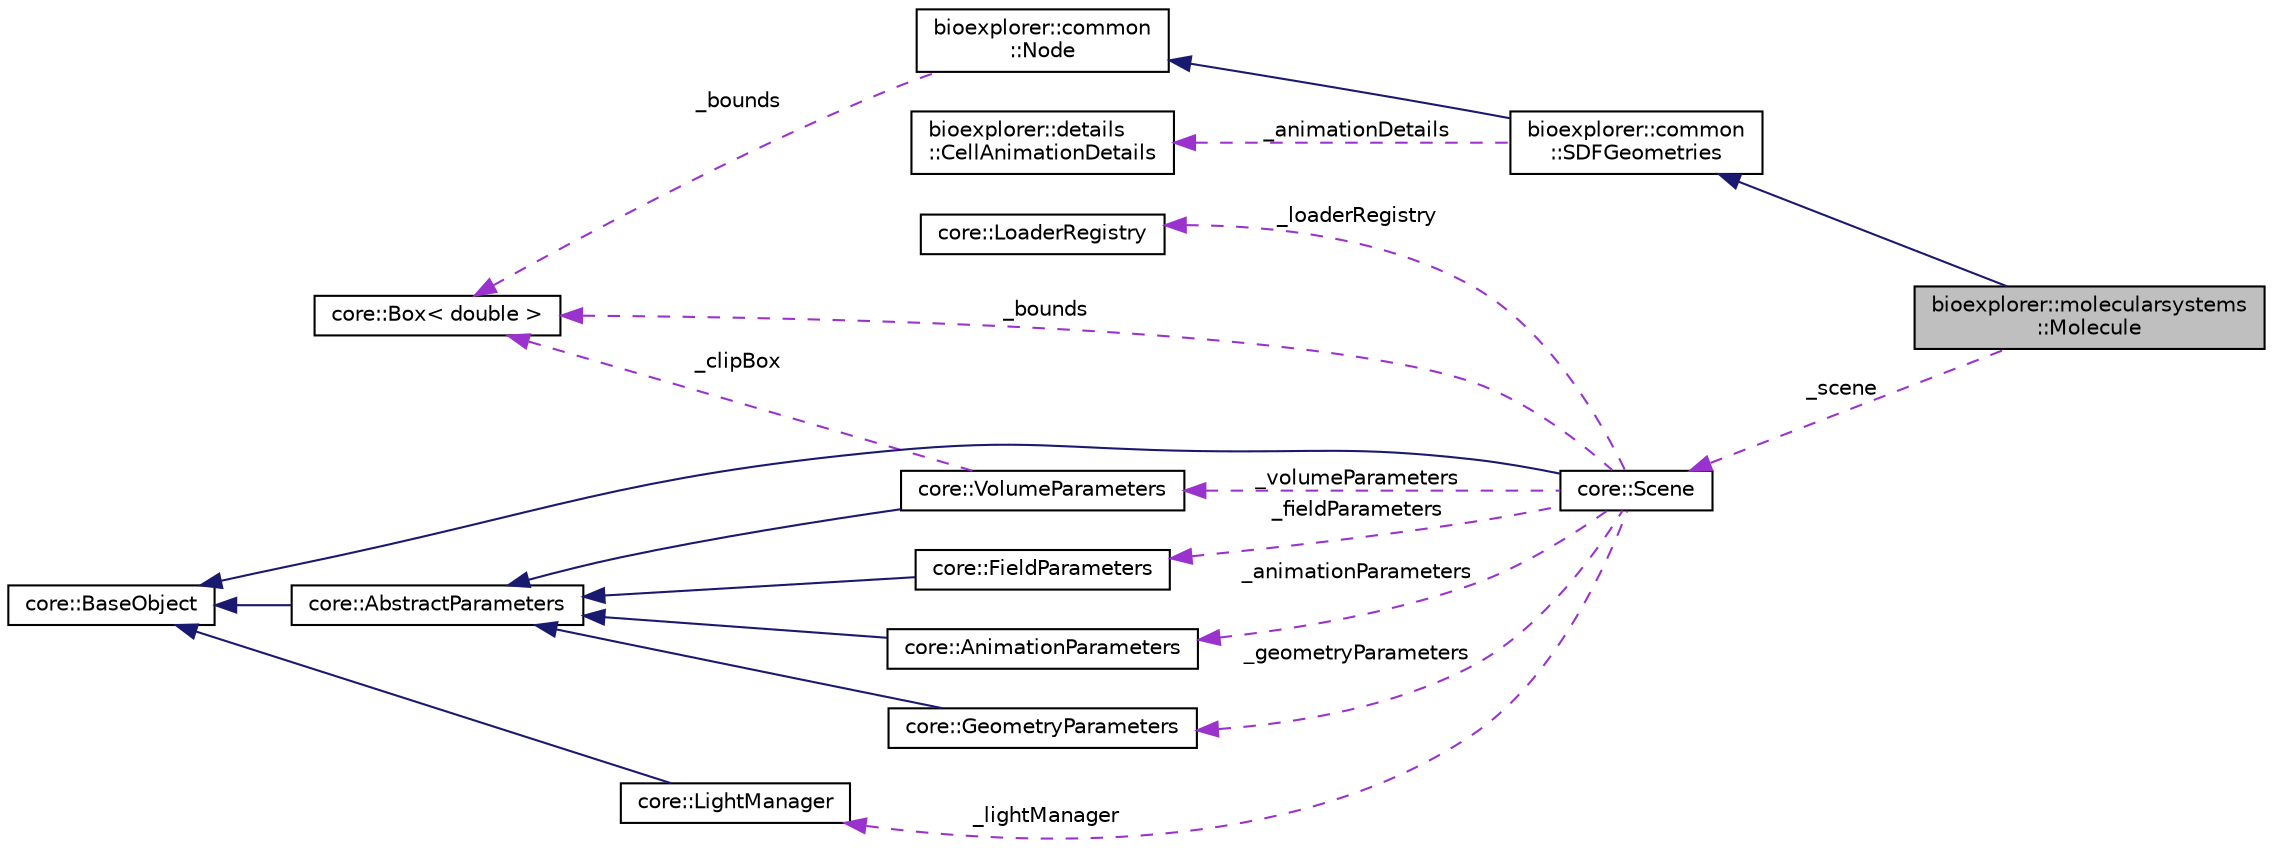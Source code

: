 digraph "bioexplorer::molecularsystems::Molecule"
{
 // LATEX_PDF_SIZE
  edge [fontname="Helvetica",fontsize="10",labelfontname="Helvetica",labelfontsize="10"];
  node [fontname="Helvetica",fontsize="10",shape=record];
  rankdir="LR";
  Node1 [label="bioexplorer::molecularsystems\l::Molecule",height=0.2,width=0.4,color="black", fillcolor="grey75", style="filled", fontcolor="black",tooltip="The Molecule class implements the 3D representation of a molecule. The object also contains metadata ..."];
  Node2 -> Node1 [dir="back",color="midnightblue",fontsize="10",style="solid",fontname="Helvetica"];
  Node2 [label="bioexplorer::common\l::SDFGeometries",height=0.2,width=0.4,color="black", fillcolor="white", style="filled",URL="$d1/d1c/classbioexplorer_1_1common_1_1SDFGeometries.html",tooltip="The SDFGeometries abstract class is used as a parent to any assembly that potentially requires the si..."];
  Node3 -> Node2 [dir="back",color="midnightblue",fontsize="10",style="solid",fontname="Helvetica"];
  Node3 [label="bioexplorer::common\l::Node",height=0.2,width=0.4,color="black", fillcolor="white", style="filled",URL="$d7/d93/classbioexplorer_1_1common_1_1Node.html",tooltip="The Node class."];
  Node4 -> Node3 [dir="back",color="darkorchid3",fontsize="10",style="dashed",label=" _bounds" ,fontname="Helvetica"];
  Node4 [label="core::Box\< double \>",height=0.2,width=0.4,color="black", fillcolor="white", style="filled",URL="$df/d44/classcore_1_1Box.html",tooltip=" "];
  Node5 -> Node2 [dir="back",color="darkorchid3",fontsize="10",style="dashed",label=" _animationDetails" ,fontname="Helvetica"];
  Node5 [label="bioexplorer::details\l::CellAnimationDetails",height=0.2,width=0.4,color="black", fillcolor="white", style="filled",URL="$d1/dd0/structbioexplorer_1_1details_1_1CellAnimationDetails.html",tooltip=" "];
  Node6 -> Node1 [dir="back",color="darkorchid3",fontsize="10",style="dashed",label=" _scene" ,fontname="Helvetica"];
  Node6 [label="core::Scene",height=0.2,width=0.4,color="black", fillcolor="white", style="filled",URL="$d5/d76/classcore_1_1Scene.html",tooltip="Scene object This object contains collections of geometries, materials and light sources that are use..."];
  Node7 -> Node6 [dir="back",color="midnightblue",fontsize="10",style="solid",fontname="Helvetica"];
  Node7 [label="core::BaseObject",height=0.2,width=0.4,color="black", fillcolor="white", style="filled",URL="$d1/dc6/classcore_1_1BaseObject.html",tooltip=" "];
  Node8 -> Node6 [dir="back",color="darkorchid3",fontsize="10",style="dashed",label=" _loaderRegistry" ,fontname="Helvetica"];
  Node8 [label="core::LoaderRegistry",height=0.2,width=0.4,color="black", fillcolor="white", style="filled",URL="$dc/d97/classcore_1_1LoaderRegistry.html",tooltip=" "];
  Node9 -> Node6 [dir="back",color="darkorchid3",fontsize="10",style="dashed",label=" _geometryParameters" ,fontname="Helvetica"];
  Node9 [label="core::GeometryParameters",height=0.2,width=0.4,color="black", fillcolor="white", style="filled",URL="$d8/d43/classcore_1_1GeometryParameters.html",tooltip=" "];
  Node10 -> Node9 [dir="back",color="midnightblue",fontsize="10",style="solid",fontname="Helvetica"];
  Node10 [label="core::AbstractParameters",height=0.2,width=0.4,color="black", fillcolor="white", style="filled",URL="$da/dda/classcore_1_1AbstractParameters.html",tooltip=" "];
  Node7 -> Node10 [dir="back",color="midnightblue",fontsize="10",style="solid",fontname="Helvetica"];
  Node11 -> Node6 [dir="back",color="darkorchid3",fontsize="10",style="dashed",label=" _volumeParameters" ,fontname="Helvetica"];
  Node11 [label="core::VolumeParameters",height=0.2,width=0.4,color="black", fillcolor="white", style="filled",URL="$df/da5/classcore_1_1VolumeParameters.html",tooltip=" "];
  Node10 -> Node11 [dir="back",color="midnightblue",fontsize="10",style="solid",fontname="Helvetica"];
  Node4 -> Node11 [dir="back",color="darkorchid3",fontsize="10",style="dashed",label=" _clipBox" ,fontname="Helvetica"];
  Node12 -> Node6 [dir="back",color="darkorchid3",fontsize="10",style="dashed",label=" _lightManager" ,fontname="Helvetica"];
  Node12 [label="core::LightManager",height=0.2,width=0.4,color="black", fillcolor="white", style="filled",URL="$d0/dc8/classcore_1_1LightManager.html",tooltip="Manages light sources in a scene."];
  Node7 -> Node12 [dir="back",color="midnightblue",fontsize="10",style="solid",fontname="Helvetica"];
  Node13 -> Node6 [dir="back",color="darkorchid3",fontsize="10",style="dashed",label=" _fieldParameters" ,fontname="Helvetica"];
  Node13 [label="core::FieldParameters",height=0.2,width=0.4,color="black", fillcolor="white", style="filled",URL="$d3/d75/classcore_1_1FieldParameters.html",tooltip=" "];
  Node10 -> Node13 [dir="back",color="midnightblue",fontsize="10",style="solid",fontname="Helvetica"];
  Node14 -> Node6 [dir="back",color="darkorchid3",fontsize="10",style="dashed",label=" _animationParameters" ,fontname="Helvetica"];
  Node14 [label="core::AnimationParameters",height=0.2,width=0.4,color="black", fillcolor="white", style="filled",URL="$d4/dfb/classcore_1_1AnimationParameters.html",tooltip=" "];
  Node10 -> Node14 [dir="back",color="midnightblue",fontsize="10",style="solid",fontname="Helvetica"];
  Node4 -> Node6 [dir="back",color="darkorchid3",fontsize="10",style="dashed",label=" _bounds" ,fontname="Helvetica"];
}
